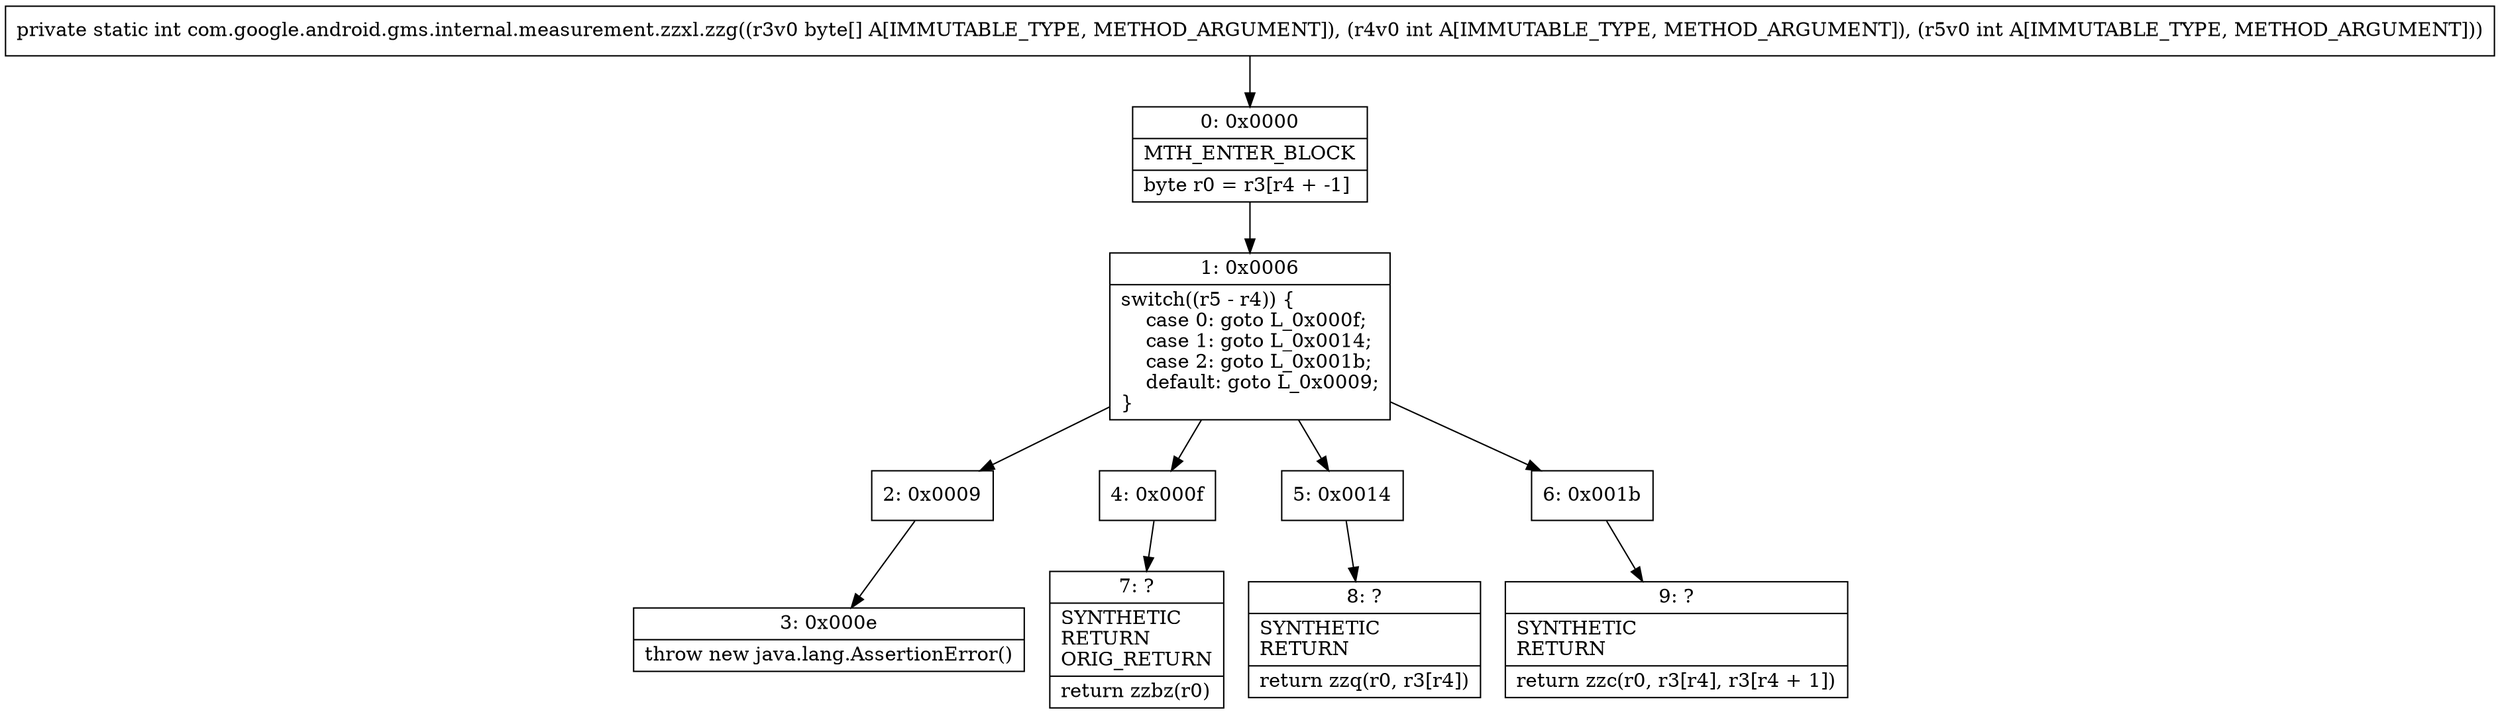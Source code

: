 digraph "CFG forcom.google.android.gms.internal.measurement.zzxl.zzg([BII)I" {
Node_0 [shape=record,label="{0\:\ 0x0000|MTH_ENTER_BLOCK\l|byte r0 = r3[r4 + \-1]\l}"];
Node_1 [shape=record,label="{1\:\ 0x0006|switch((r5 \- r4)) \{\l    case 0: goto L_0x000f;\l    case 1: goto L_0x0014;\l    case 2: goto L_0x001b;\l    default: goto L_0x0009;\l\}\l}"];
Node_2 [shape=record,label="{2\:\ 0x0009}"];
Node_3 [shape=record,label="{3\:\ 0x000e|throw new java.lang.AssertionError()\l}"];
Node_4 [shape=record,label="{4\:\ 0x000f}"];
Node_5 [shape=record,label="{5\:\ 0x0014}"];
Node_6 [shape=record,label="{6\:\ 0x001b}"];
Node_7 [shape=record,label="{7\:\ ?|SYNTHETIC\lRETURN\lORIG_RETURN\l|return zzbz(r0)\l}"];
Node_8 [shape=record,label="{8\:\ ?|SYNTHETIC\lRETURN\l|return zzq(r0, r3[r4])\l}"];
Node_9 [shape=record,label="{9\:\ ?|SYNTHETIC\lRETURN\l|return zzc(r0, r3[r4], r3[r4 + 1])\l}"];
MethodNode[shape=record,label="{private static int com.google.android.gms.internal.measurement.zzxl.zzg((r3v0 byte[] A[IMMUTABLE_TYPE, METHOD_ARGUMENT]), (r4v0 int A[IMMUTABLE_TYPE, METHOD_ARGUMENT]), (r5v0 int A[IMMUTABLE_TYPE, METHOD_ARGUMENT])) }"];
MethodNode -> Node_0;
Node_0 -> Node_1;
Node_1 -> Node_2;
Node_1 -> Node_4;
Node_1 -> Node_5;
Node_1 -> Node_6;
Node_2 -> Node_3;
Node_4 -> Node_7;
Node_5 -> Node_8;
Node_6 -> Node_9;
}

